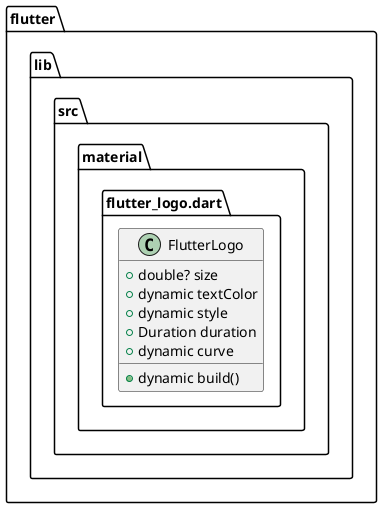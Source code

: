@startuml
set namespaceSeparator ::

class "flutter::lib::src::material::flutter_logo.dart::FlutterLogo" {
  +double? size
  +dynamic textColor
  +dynamic style
  +Duration duration
  +dynamic curve
  +dynamic build()
}


@enduml